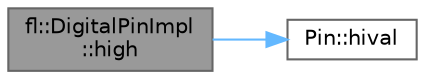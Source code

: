 digraph "fl::DigitalPinImpl::high"
{
 // LATEX_PDF_SIZE
  bgcolor="transparent";
  edge [fontname=Helvetica,fontsize=10,labelfontname=Helvetica,labelfontsize=10];
  node [fontname=Helvetica,fontsize=10,shape=box,height=0.2,width=0.4];
  rankdir="LR";
  Node1 [id="Node000001",label="fl::DigitalPinImpl\l::high",height=0.2,width=0.4,color="gray40", fillcolor="grey60", style="filled", fontcolor="black",tooltip=" "];
  Node1 -> Node2 [id="edge1_Node000001_Node000002",color="steelblue1",style="solid",tooltip=" "];
  Node2 [id="Node000002",label="Pin::hival",height=0.2,width=0.4,color="grey40", fillcolor="white", style="filled",URL="$d7/d68/class_pin.html#adf6b32998416f1ea0314bb0c09279276",tooltip="Gets the state of the port with this pin HIGH"];
}
